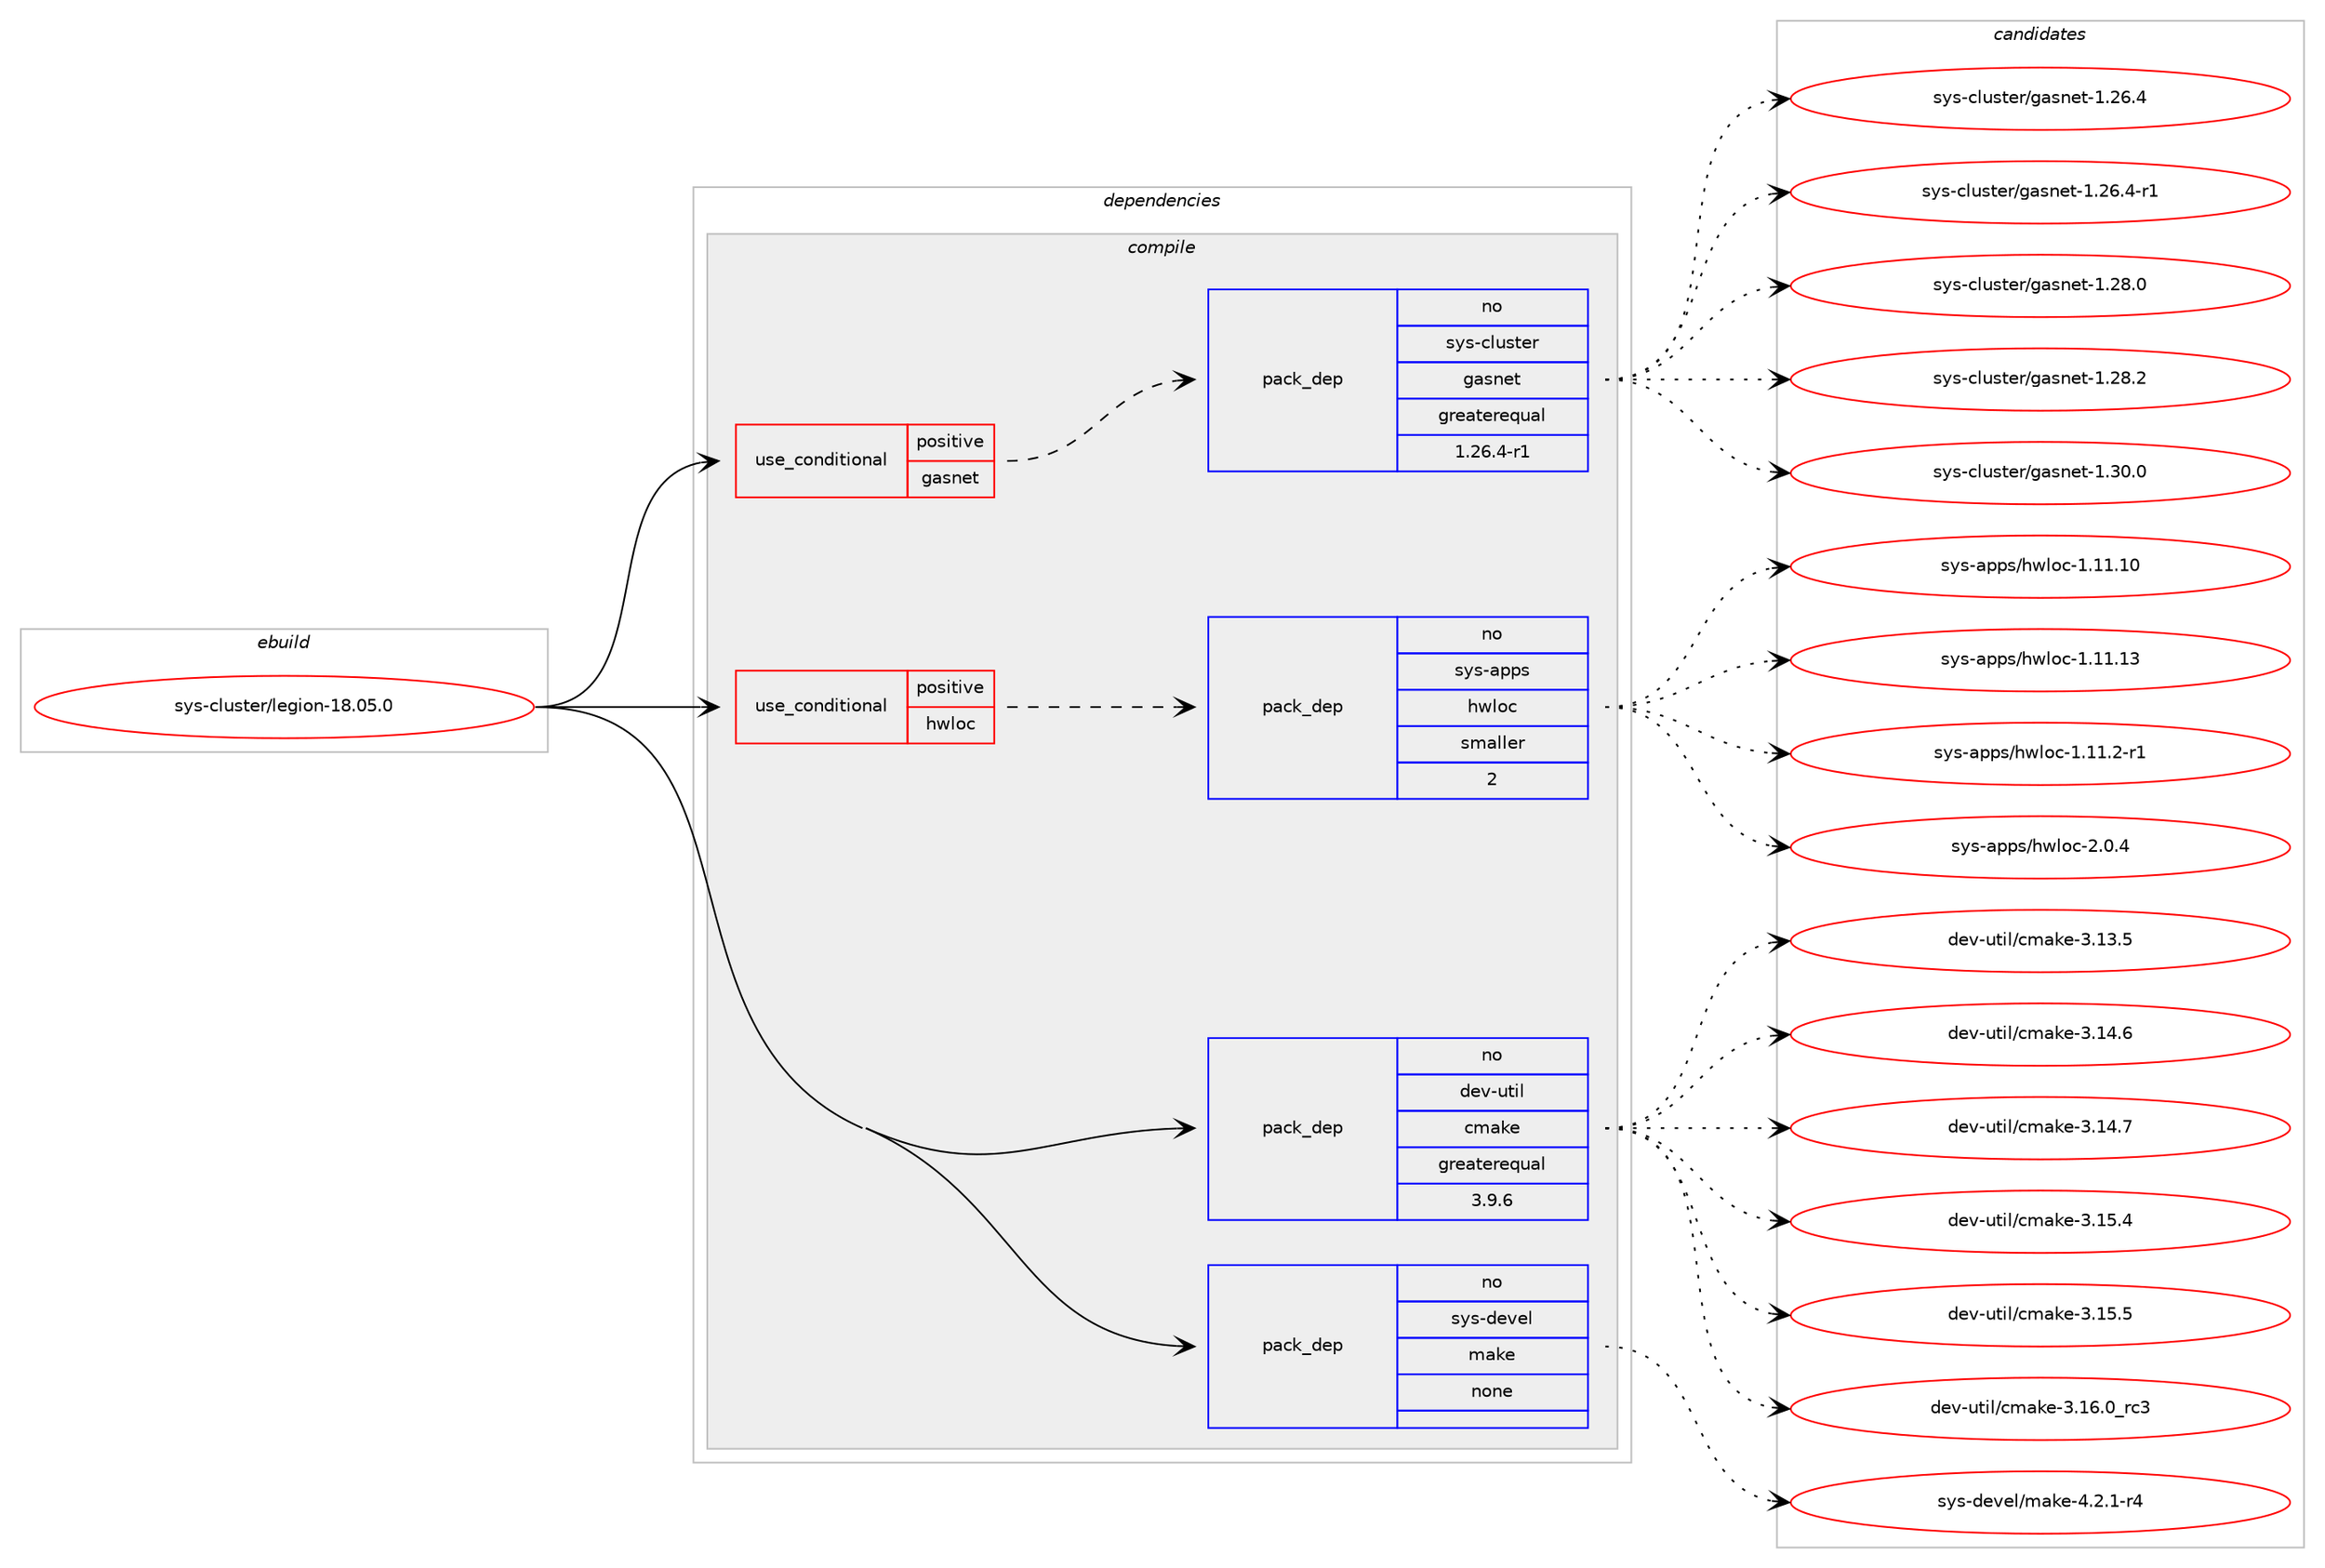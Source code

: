 digraph prolog {

# *************
# Graph options
# *************

newrank=true;
concentrate=true;
compound=true;
graph [rankdir=LR,fontname=Helvetica,fontsize=10,ranksep=1.5];#, ranksep=2.5, nodesep=0.2];
edge  [arrowhead=vee];
node  [fontname=Helvetica,fontsize=10];

# **********
# The ebuild
# **********

subgraph cluster_leftcol {
color=gray;
rank=same;
label=<<i>ebuild</i>>;
id [label="sys-cluster/legion-18.05.0", color=red, width=4, href="../sys-cluster/legion-18.05.0.svg"];
}

# ****************
# The dependencies
# ****************

subgraph cluster_midcol {
color=gray;
label=<<i>dependencies</i>>;
subgraph cluster_compile {
fillcolor="#eeeeee";
style=filled;
label=<<i>compile</i>>;
subgraph cond212971 {
dependency885094 [label=<<TABLE BORDER="0" CELLBORDER="1" CELLSPACING="0" CELLPADDING="4"><TR><TD ROWSPAN="3" CELLPADDING="10">use_conditional</TD></TR><TR><TD>positive</TD></TR><TR><TD>gasnet</TD></TR></TABLE>>, shape=none, color=red];
subgraph pack656607 {
dependency885095 [label=<<TABLE BORDER="0" CELLBORDER="1" CELLSPACING="0" CELLPADDING="4" WIDTH="220"><TR><TD ROWSPAN="6" CELLPADDING="30">pack_dep</TD></TR><TR><TD WIDTH="110">no</TD></TR><TR><TD>sys-cluster</TD></TR><TR><TD>gasnet</TD></TR><TR><TD>greaterequal</TD></TR><TR><TD>1.26.4-r1</TD></TR></TABLE>>, shape=none, color=blue];
}
dependency885094:e -> dependency885095:w [weight=20,style="dashed",arrowhead="vee"];
}
id:e -> dependency885094:w [weight=20,style="solid",arrowhead="vee"];
subgraph cond212972 {
dependency885096 [label=<<TABLE BORDER="0" CELLBORDER="1" CELLSPACING="0" CELLPADDING="4"><TR><TD ROWSPAN="3" CELLPADDING="10">use_conditional</TD></TR><TR><TD>positive</TD></TR><TR><TD>hwloc</TD></TR></TABLE>>, shape=none, color=red];
subgraph pack656608 {
dependency885097 [label=<<TABLE BORDER="0" CELLBORDER="1" CELLSPACING="0" CELLPADDING="4" WIDTH="220"><TR><TD ROWSPAN="6" CELLPADDING="30">pack_dep</TD></TR><TR><TD WIDTH="110">no</TD></TR><TR><TD>sys-apps</TD></TR><TR><TD>hwloc</TD></TR><TR><TD>smaller</TD></TR><TR><TD>2</TD></TR></TABLE>>, shape=none, color=blue];
}
dependency885096:e -> dependency885097:w [weight=20,style="dashed",arrowhead="vee"];
}
id:e -> dependency885096:w [weight=20,style="solid",arrowhead="vee"];
subgraph pack656609 {
dependency885098 [label=<<TABLE BORDER="0" CELLBORDER="1" CELLSPACING="0" CELLPADDING="4" WIDTH="220"><TR><TD ROWSPAN="6" CELLPADDING="30">pack_dep</TD></TR><TR><TD WIDTH="110">no</TD></TR><TR><TD>dev-util</TD></TR><TR><TD>cmake</TD></TR><TR><TD>greaterequal</TD></TR><TR><TD>3.9.6</TD></TR></TABLE>>, shape=none, color=blue];
}
id:e -> dependency885098:w [weight=20,style="solid",arrowhead="vee"];
subgraph pack656610 {
dependency885099 [label=<<TABLE BORDER="0" CELLBORDER="1" CELLSPACING="0" CELLPADDING="4" WIDTH="220"><TR><TD ROWSPAN="6" CELLPADDING="30">pack_dep</TD></TR><TR><TD WIDTH="110">no</TD></TR><TR><TD>sys-devel</TD></TR><TR><TD>make</TD></TR><TR><TD>none</TD></TR><TR><TD></TD></TR></TABLE>>, shape=none, color=blue];
}
id:e -> dependency885099:w [weight=20,style="solid",arrowhead="vee"];
}
subgraph cluster_compileandrun {
fillcolor="#eeeeee";
style=filled;
label=<<i>compile and run</i>>;
}
subgraph cluster_run {
fillcolor="#eeeeee";
style=filled;
label=<<i>run</i>>;
}
}

# **************
# The candidates
# **************

subgraph cluster_choices {
rank=same;
color=gray;
label=<<i>candidates</i>>;

subgraph choice656607 {
color=black;
nodesep=1;
choice1151211154599108117115116101114471039711511010111645494650544652 [label="sys-cluster/gasnet-1.26.4", color=red, width=4,href="../sys-cluster/gasnet-1.26.4.svg"];
choice11512111545991081171151161011144710397115110101116454946505446524511449 [label="sys-cluster/gasnet-1.26.4-r1", color=red, width=4,href="../sys-cluster/gasnet-1.26.4-r1.svg"];
choice1151211154599108117115116101114471039711511010111645494650564648 [label="sys-cluster/gasnet-1.28.0", color=red, width=4,href="../sys-cluster/gasnet-1.28.0.svg"];
choice1151211154599108117115116101114471039711511010111645494650564650 [label="sys-cluster/gasnet-1.28.2", color=red, width=4,href="../sys-cluster/gasnet-1.28.2.svg"];
choice1151211154599108117115116101114471039711511010111645494651484648 [label="sys-cluster/gasnet-1.30.0", color=red, width=4,href="../sys-cluster/gasnet-1.30.0.svg"];
dependency885095:e -> choice1151211154599108117115116101114471039711511010111645494650544652:w [style=dotted,weight="100"];
dependency885095:e -> choice11512111545991081171151161011144710397115110101116454946505446524511449:w [style=dotted,weight="100"];
dependency885095:e -> choice1151211154599108117115116101114471039711511010111645494650564648:w [style=dotted,weight="100"];
dependency885095:e -> choice1151211154599108117115116101114471039711511010111645494650564650:w [style=dotted,weight="100"];
dependency885095:e -> choice1151211154599108117115116101114471039711511010111645494651484648:w [style=dotted,weight="100"];
}
subgraph choice656608 {
color=black;
nodesep=1;
choice115121115459711211211547104119108111994549464949464948 [label="sys-apps/hwloc-1.11.10", color=red, width=4,href="../sys-apps/hwloc-1.11.10.svg"];
choice115121115459711211211547104119108111994549464949464951 [label="sys-apps/hwloc-1.11.13", color=red, width=4,href="../sys-apps/hwloc-1.11.13.svg"];
choice11512111545971121121154710411910811199454946494946504511449 [label="sys-apps/hwloc-1.11.2-r1", color=red, width=4,href="../sys-apps/hwloc-1.11.2-r1.svg"];
choice11512111545971121121154710411910811199455046484652 [label="sys-apps/hwloc-2.0.4", color=red, width=4,href="../sys-apps/hwloc-2.0.4.svg"];
dependency885097:e -> choice115121115459711211211547104119108111994549464949464948:w [style=dotted,weight="100"];
dependency885097:e -> choice115121115459711211211547104119108111994549464949464951:w [style=dotted,weight="100"];
dependency885097:e -> choice11512111545971121121154710411910811199454946494946504511449:w [style=dotted,weight="100"];
dependency885097:e -> choice11512111545971121121154710411910811199455046484652:w [style=dotted,weight="100"];
}
subgraph choice656609 {
color=black;
nodesep=1;
choice1001011184511711610510847991099710710145514649514653 [label="dev-util/cmake-3.13.5", color=red, width=4,href="../dev-util/cmake-3.13.5.svg"];
choice1001011184511711610510847991099710710145514649524654 [label="dev-util/cmake-3.14.6", color=red, width=4,href="../dev-util/cmake-3.14.6.svg"];
choice1001011184511711610510847991099710710145514649524655 [label="dev-util/cmake-3.14.7", color=red, width=4,href="../dev-util/cmake-3.14.7.svg"];
choice1001011184511711610510847991099710710145514649534652 [label="dev-util/cmake-3.15.4", color=red, width=4,href="../dev-util/cmake-3.15.4.svg"];
choice1001011184511711610510847991099710710145514649534653 [label="dev-util/cmake-3.15.5", color=red, width=4,href="../dev-util/cmake-3.15.5.svg"];
choice1001011184511711610510847991099710710145514649544648951149951 [label="dev-util/cmake-3.16.0_rc3", color=red, width=4,href="../dev-util/cmake-3.16.0_rc3.svg"];
dependency885098:e -> choice1001011184511711610510847991099710710145514649514653:w [style=dotted,weight="100"];
dependency885098:e -> choice1001011184511711610510847991099710710145514649524654:w [style=dotted,weight="100"];
dependency885098:e -> choice1001011184511711610510847991099710710145514649524655:w [style=dotted,weight="100"];
dependency885098:e -> choice1001011184511711610510847991099710710145514649534652:w [style=dotted,weight="100"];
dependency885098:e -> choice1001011184511711610510847991099710710145514649534653:w [style=dotted,weight="100"];
dependency885098:e -> choice1001011184511711610510847991099710710145514649544648951149951:w [style=dotted,weight="100"];
}
subgraph choice656610 {
color=black;
nodesep=1;
choice1151211154510010111810110847109971071014552465046494511452 [label="sys-devel/make-4.2.1-r4", color=red, width=4,href="../sys-devel/make-4.2.1-r4.svg"];
dependency885099:e -> choice1151211154510010111810110847109971071014552465046494511452:w [style=dotted,weight="100"];
}
}

}
